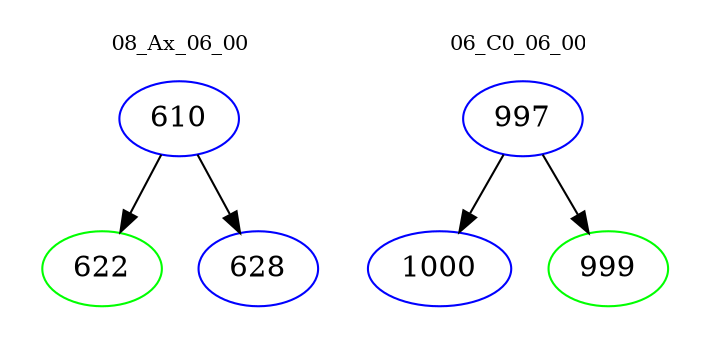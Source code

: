 digraph{
subgraph cluster_0 {
color = white
label = "08_Ax_06_00";
fontsize=10;
T0_610 [label="610", color="blue"]
T0_610 -> T0_622 [color="black"]
T0_622 [label="622", color="green"]
T0_610 -> T0_628 [color="black"]
T0_628 [label="628", color="blue"]
}
subgraph cluster_1 {
color = white
label = "06_C0_06_00";
fontsize=10;
T1_997 [label="997", color="blue"]
T1_997 -> T1_1000 [color="black"]
T1_1000 [label="1000", color="blue"]
T1_997 -> T1_999 [color="black"]
T1_999 [label="999", color="green"]
}
}
